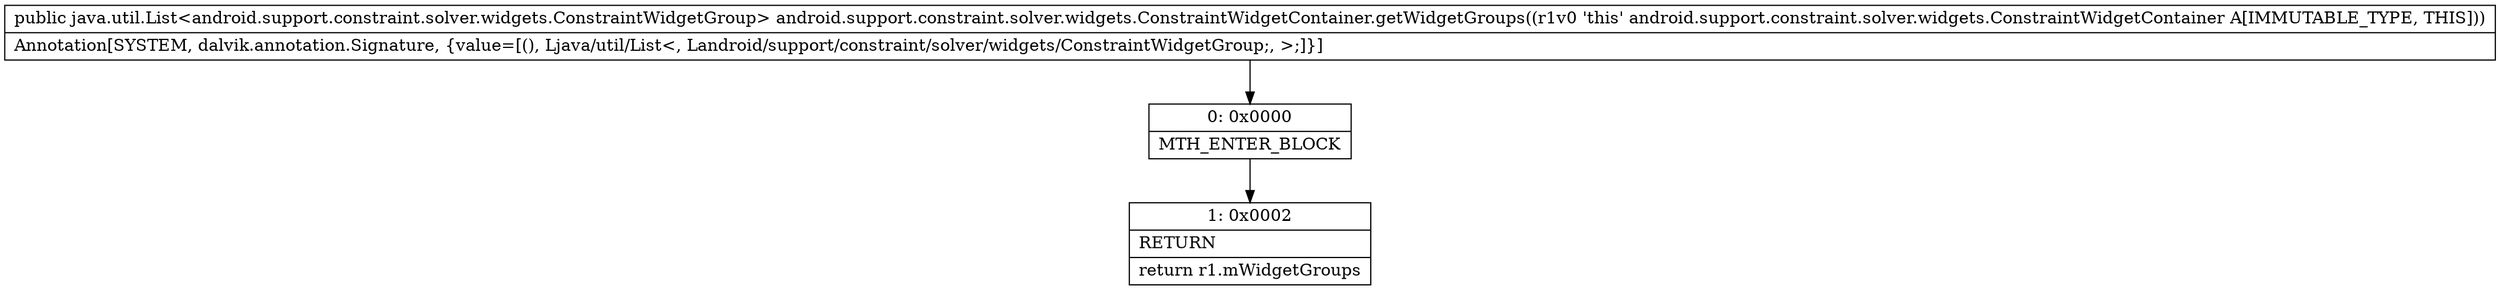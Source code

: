 digraph "CFG forandroid.support.constraint.solver.widgets.ConstraintWidgetContainer.getWidgetGroups()Ljava\/util\/List;" {
Node_0 [shape=record,label="{0\:\ 0x0000|MTH_ENTER_BLOCK\l}"];
Node_1 [shape=record,label="{1\:\ 0x0002|RETURN\l|return r1.mWidgetGroups\l}"];
MethodNode[shape=record,label="{public java.util.List\<android.support.constraint.solver.widgets.ConstraintWidgetGroup\> android.support.constraint.solver.widgets.ConstraintWidgetContainer.getWidgetGroups((r1v0 'this' android.support.constraint.solver.widgets.ConstraintWidgetContainer A[IMMUTABLE_TYPE, THIS]))  | Annotation[SYSTEM, dalvik.annotation.Signature, \{value=[(), Ljava\/util\/List\<, Landroid\/support\/constraint\/solver\/widgets\/ConstraintWidgetGroup;, \>;]\}]\l}"];
MethodNode -> Node_0;
Node_0 -> Node_1;
}

